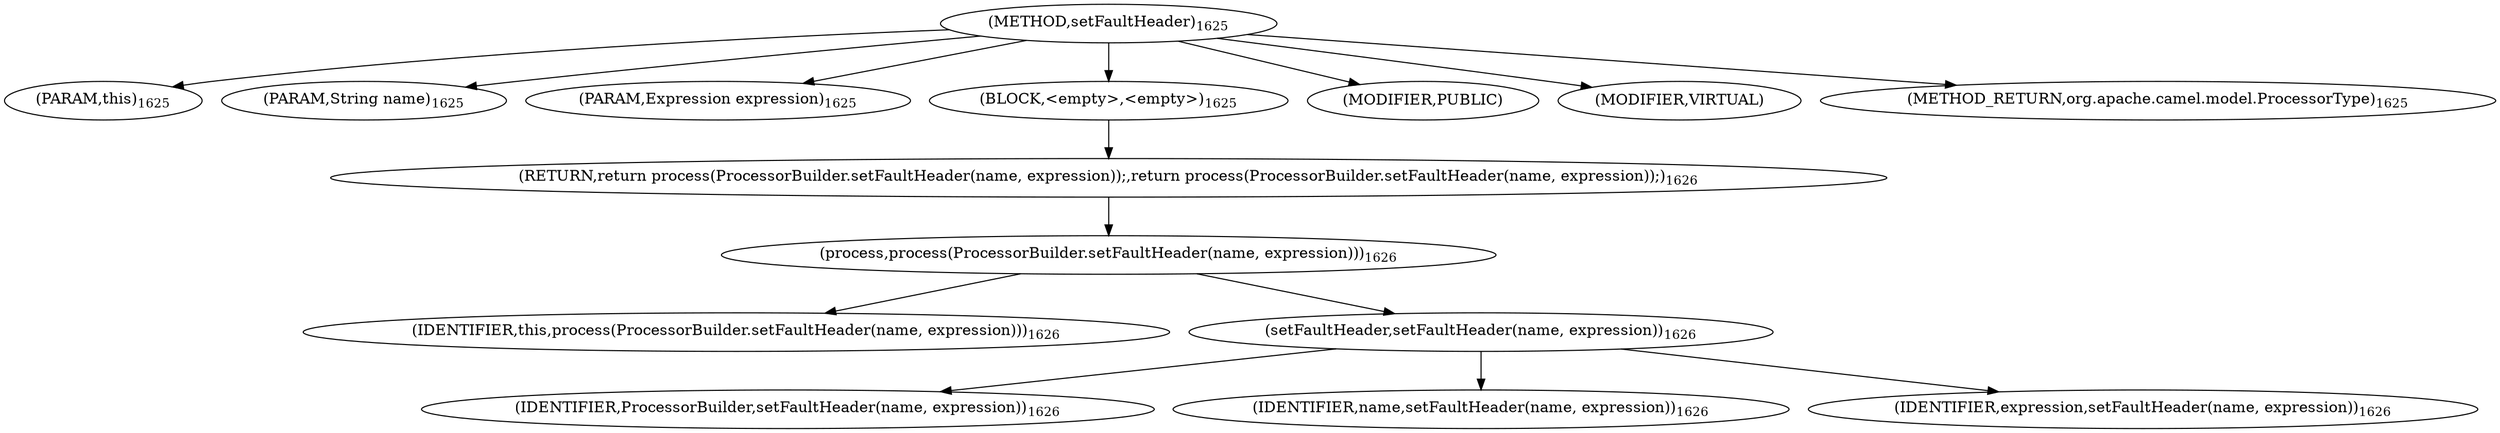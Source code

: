 digraph "setFaultHeader" {  
"2919" [label = <(METHOD,setFaultHeader)<SUB>1625</SUB>> ]
"435" [label = <(PARAM,this)<SUB>1625</SUB>> ]
"2920" [label = <(PARAM,String name)<SUB>1625</SUB>> ]
"2921" [label = <(PARAM,Expression expression)<SUB>1625</SUB>> ]
"2922" [label = <(BLOCK,&lt;empty&gt;,&lt;empty&gt;)<SUB>1625</SUB>> ]
"2923" [label = <(RETURN,return process(ProcessorBuilder.setFaultHeader(name, expression));,return process(ProcessorBuilder.setFaultHeader(name, expression));)<SUB>1626</SUB>> ]
"2924" [label = <(process,process(ProcessorBuilder.setFaultHeader(name, expression)))<SUB>1626</SUB>> ]
"434" [label = <(IDENTIFIER,this,process(ProcessorBuilder.setFaultHeader(name, expression)))<SUB>1626</SUB>> ]
"2925" [label = <(setFaultHeader,setFaultHeader(name, expression))<SUB>1626</SUB>> ]
"2926" [label = <(IDENTIFIER,ProcessorBuilder,setFaultHeader(name, expression))<SUB>1626</SUB>> ]
"2927" [label = <(IDENTIFIER,name,setFaultHeader(name, expression))<SUB>1626</SUB>> ]
"2928" [label = <(IDENTIFIER,expression,setFaultHeader(name, expression))<SUB>1626</SUB>> ]
"2929" [label = <(MODIFIER,PUBLIC)> ]
"2930" [label = <(MODIFIER,VIRTUAL)> ]
"2931" [label = <(METHOD_RETURN,org.apache.camel.model.ProcessorType)<SUB>1625</SUB>> ]
  "2919" -> "435" 
  "2919" -> "2920" 
  "2919" -> "2921" 
  "2919" -> "2922" 
  "2919" -> "2929" 
  "2919" -> "2930" 
  "2919" -> "2931" 
  "2922" -> "2923" 
  "2923" -> "2924" 
  "2924" -> "434" 
  "2924" -> "2925" 
  "2925" -> "2926" 
  "2925" -> "2927" 
  "2925" -> "2928" 
}
